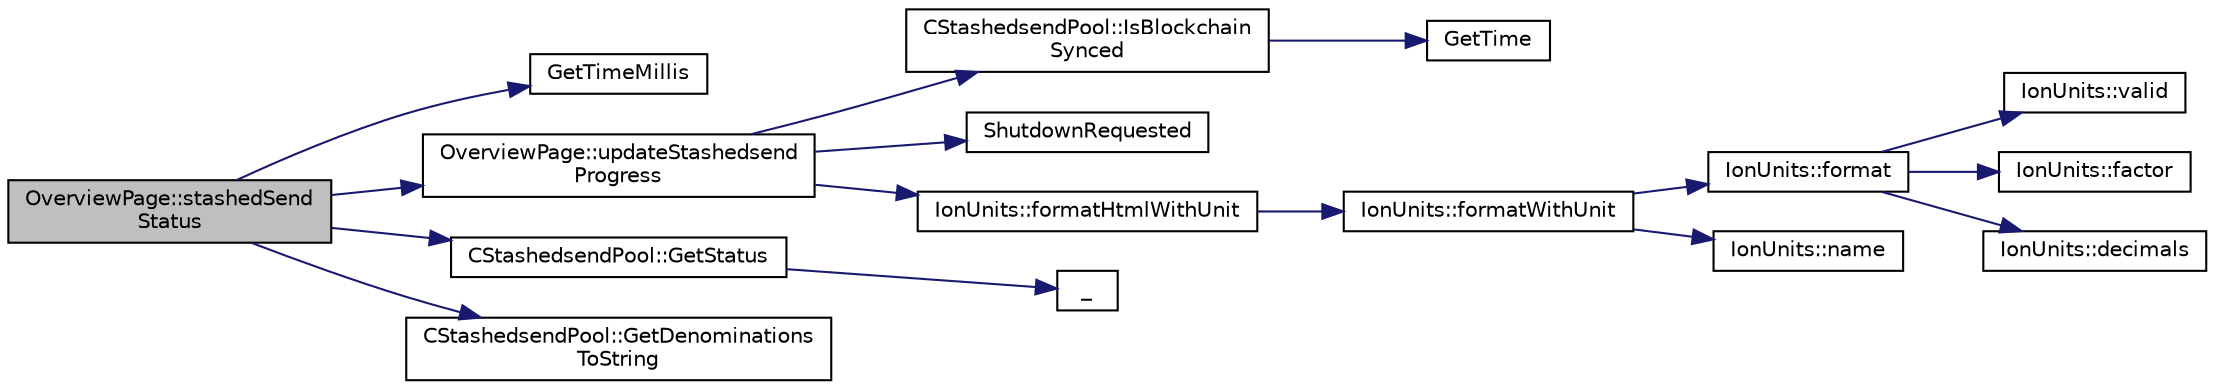 digraph "OverviewPage::stashedSendStatus"
{
  edge [fontname="Helvetica",fontsize="10",labelfontname="Helvetica",labelfontsize="10"];
  node [fontname="Helvetica",fontsize="10",shape=record];
  rankdir="LR";
  Node185 [label="OverviewPage::stashedSend\lStatus",height=0.2,width=0.4,color="black", fillcolor="grey75", style="filled", fontcolor="black"];
  Node185 -> Node186 [color="midnightblue",fontsize="10",style="solid",fontname="Helvetica"];
  Node186 [label="GetTimeMillis",height=0.2,width=0.4,color="black", fillcolor="white", style="filled",URL="$d8/d3c/util_8h.html#a139d0fe6387b9e230a9b8bb12d9b43b9"];
  Node185 -> Node187 [color="midnightblue",fontsize="10",style="solid",fontname="Helvetica"];
  Node187 [label="OverviewPage::updateStashedsend\lProgress",height=0.2,width=0.4,color="black", fillcolor="white", style="filled",URL="$d1/d91/class_overview_page.html#acf4dda06d83173e5c701f4953c6a09aa"];
  Node187 -> Node188 [color="midnightblue",fontsize="10",style="solid",fontname="Helvetica"];
  Node188 [label="CStashedsendPool::IsBlockchain\lSynced",height=0.2,width=0.4,color="black", fillcolor="white", style="filled",URL="$dd/d8a/class_c_stashedsend_pool.html#ac16a6c8b1f65273204453d723423acf9",tooltip="from masternode-sync.h "];
  Node188 -> Node189 [color="midnightblue",fontsize="10",style="solid",fontname="Helvetica"];
  Node189 [label="GetTime",height=0.2,width=0.4,color="black", fillcolor="white", style="filled",URL="$df/d2d/util_8cpp.html#a46fac5fba8ba905b5f9acb364f5d8c6f"];
  Node187 -> Node190 [color="midnightblue",fontsize="10",style="solid",fontname="Helvetica"];
  Node190 [label="ShutdownRequested",height=0.2,width=0.4,color="black", fillcolor="white", style="filled",URL="$d0/dc9/init_8cpp.html#a6f201ca9fe6b594f1985c12b4482ea5a"];
  Node187 -> Node191 [color="midnightblue",fontsize="10",style="solid",fontname="Helvetica"];
  Node191 [label="IonUnits::formatHtmlWithUnit",height=0.2,width=0.4,color="black", fillcolor="white", style="filled",URL="$d7/dab/class_ion_units.html#a93a4fcdd7d407be3b5ff404c678d7bf3"];
  Node191 -> Node192 [color="midnightblue",fontsize="10",style="solid",fontname="Helvetica"];
  Node192 [label="IonUnits::formatWithUnit",height=0.2,width=0.4,color="black", fillcolor="white", style="filled",URL="$d7/dab/class_ion_units.html#a07052cd4b4b8496b73ffe657432a8624",tooltip="Format as string (with unit) "];
  Node192 -> Node193 [color="midnightblue",fontsize="10",style="solid",fontname="Helvetica"];
  Node193 [label="IonUnits::format",height=0.2,width=0.4,color="black", fillcolor="white", style="filled",URL="$d7/dab/class_ion_units.html#a7cf8cdbd0a24c418ae91b511fac5bee4",tooltip="Format as string. "];
  Node193 -> Node194 [color="midnightblue",fontsize="10",style="solid",fontname="Helvetica"];
  Node194 [label="IonUnits::valid",height=0.2,width=0.4,color="black", fillcolor="white", style="filled",URL="$d7/dab/class_ion_units.html#a23c5b1306ed473dbb2375a6675a2ce13",tooltip="Is unit ID valid? "];
  Node193 -> Node195 [color="midnightblue",fontsize="10",style="solid",fontname="Helvetica"];
  Node195 [label="IonUnits::factor",height=0.2,width=0.4,color="black", fillcolor="white", style="filled",URL="$d7/dab/class_ion_units.html#a210814a200496caf63083ed4abd1bd24",tooltip="Number of Satoshis (1e-8) per unit. "];
  Node193 -> Node196 [color="midnightblue",fontsize="10",style="solid",fontname="Helvetica"];
  Node196 [label="IonUnits::decimals",height=0.2,width=0.4,color="black", fillcolor="white", style="filled",URL="$d7/dab/class_ion_units.html#a5e9c7a5b666b858c171760273c51c9d7",tooltip="Number of decimals left. "];
  Node192 -> Node197 [color="midnightblue",fontsize="10",style="solid",fontname="Helvetica"];
  Node197 [label="IonUnits::name",height=0.2,width=0.4,color="black", fillcolor="white", style="filled",URL="$d7/dab/class_ion_units.html#a5bb4881389b09aeeb0bc235e87e0a42f",tooltip="Short name. "];
  Node185 -> Node198 [color="midnightblue",fontsize="10",style="solid",fontname="Helvetica"];
  Node198 [label="CStashedsendPool::GetStatus",height=0.2,width=0.4,color="black", fillcolor="white", style="filled",URL="$dd/d8a/class_c_stashedsend_pool.html#a0f69c1f85ac76ac2682ce16a50398295"];
  Node198 -> Node199 [color="midnightblue",fontsize="10",style="solid",fontname="Helvetica"];
  Node199 [label="_",height=0.2,width=0.4,color="black", fillcolor="white", style="filled",URL="$d9/d6d/ui__interface_8h.html#aad133bb6103b53cebf03fd01e2f11ba1",tooltip="Translation function: Call Translate signal on UI interface, which returns a boost::optional result..."];
  Node185 -> Node200 [color="midnightblue",fontsize="10",style="solid",fontname="Helvetica"];
  Node200 [label="CStashedsendPool::GetDenominations\lToString",height=0.2,width=0.4,color="black", fillcolor="white", style="filled",URL="$dd/d8a/class_c_stashedsend_pool.html#a87608c1b462606cebdbf6acb30789e87"];
}
